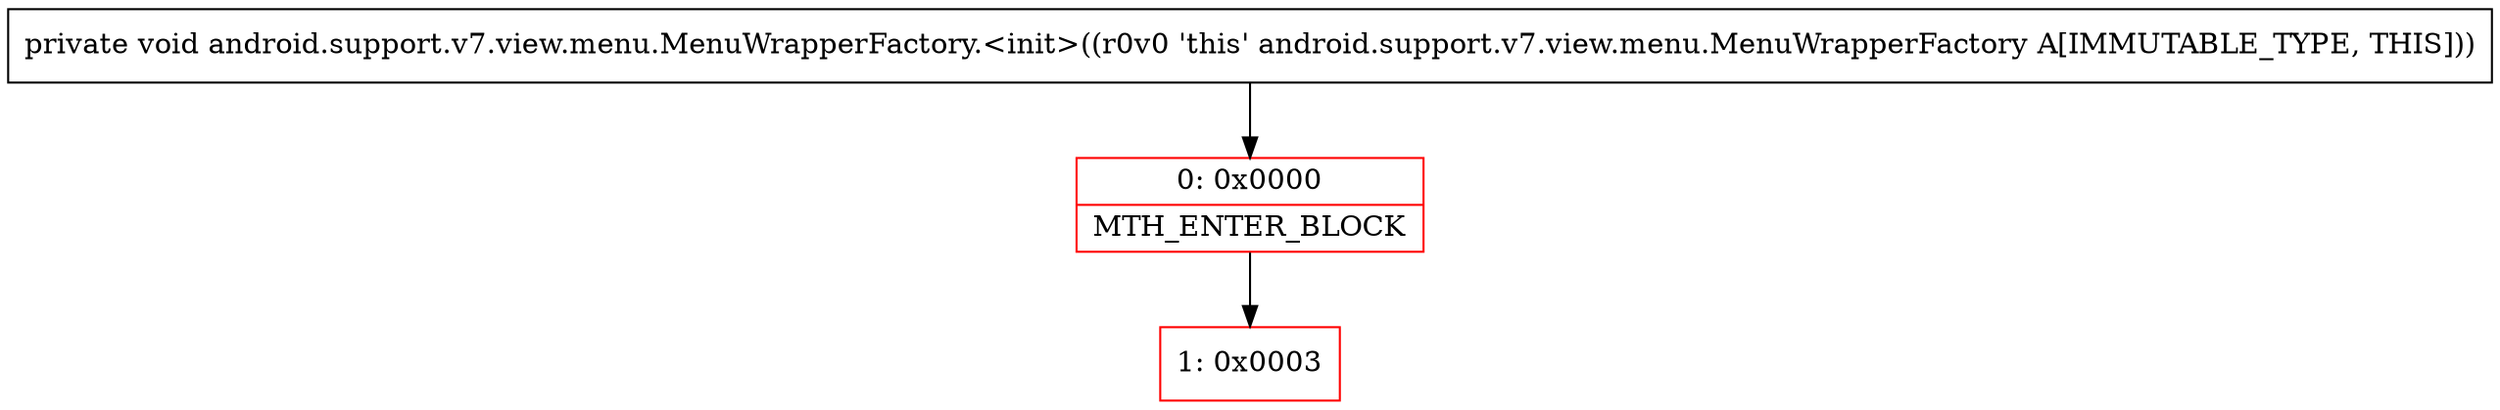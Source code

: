 digraph "CFG forandroid.support.v7.view.menu.MenuWrapperFactory.\<init\>()V" {
subgraph cluster_Region_895270380 {
label = "R(0)";
node [shape=record,color=blue];
}
Node_0 [shape=record,color=red,label="{0\:\ 0x0000|MTH_ENTER_BLOCK\l}"];
Node_1 [shape=record,color=red,label="{1\:\ 0x0003}"];
MethodNode[shape=record,label="{private void android.support.v7.view.menu.MenuWrapperFactory.\<init\>((r0v0 'this' android.support.v7.view.menu.MenuWrapperFactory A[IMMUTABLE_TYPE, THIS])) }"];
MethodNode -> Node_0;
Node_0 -> Node_1;
}

